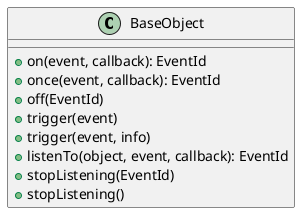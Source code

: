 @startuml
' === 6. Diagrama de API de Eventos ===
' Mostra a interface de eventos presente no BaseObject,
' com métodos de escuta, disparo e controle de eventos.
class BaseObject {
    + on(event, callback): EventId
    + once(event, callback): EventId
    + off(EventId)
    + trigger(event)
    + trigger(event, info)
    + listenTo(object, event, callback): EventId
    + stopListening(EventId)
    + stopListening()
}
@enduml